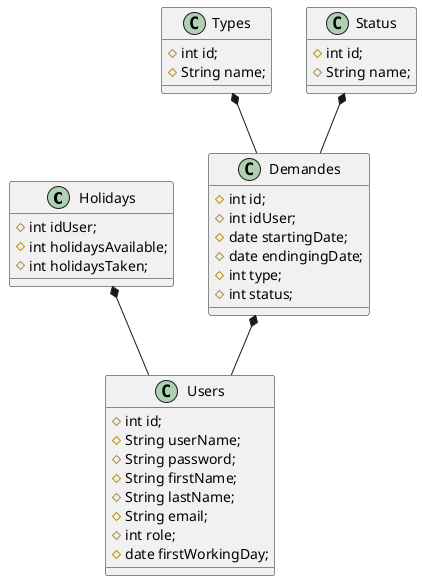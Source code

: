 @startuml tables
Holidays *-- Users
Demandes *-- Users
Types *-- Demandes
Status *-- Demandes


class Users {
#int id;
#String userName;
#String password;
#String firstName;
#String lastName;
#String email;
#int role;
#date firstWorkingDay;
}

class Holidays {
#int idUser;
#int holidaysAvailable;
#int holidaysTaken;
}

class Demandes {
#int id;
#int idUser;
#date startingDate;
#date endingingDate;
#int type;
#int status;
}

class Types {
#int id;
#String name;
}

class Status {
#int id;
#String name;
}
@enduml